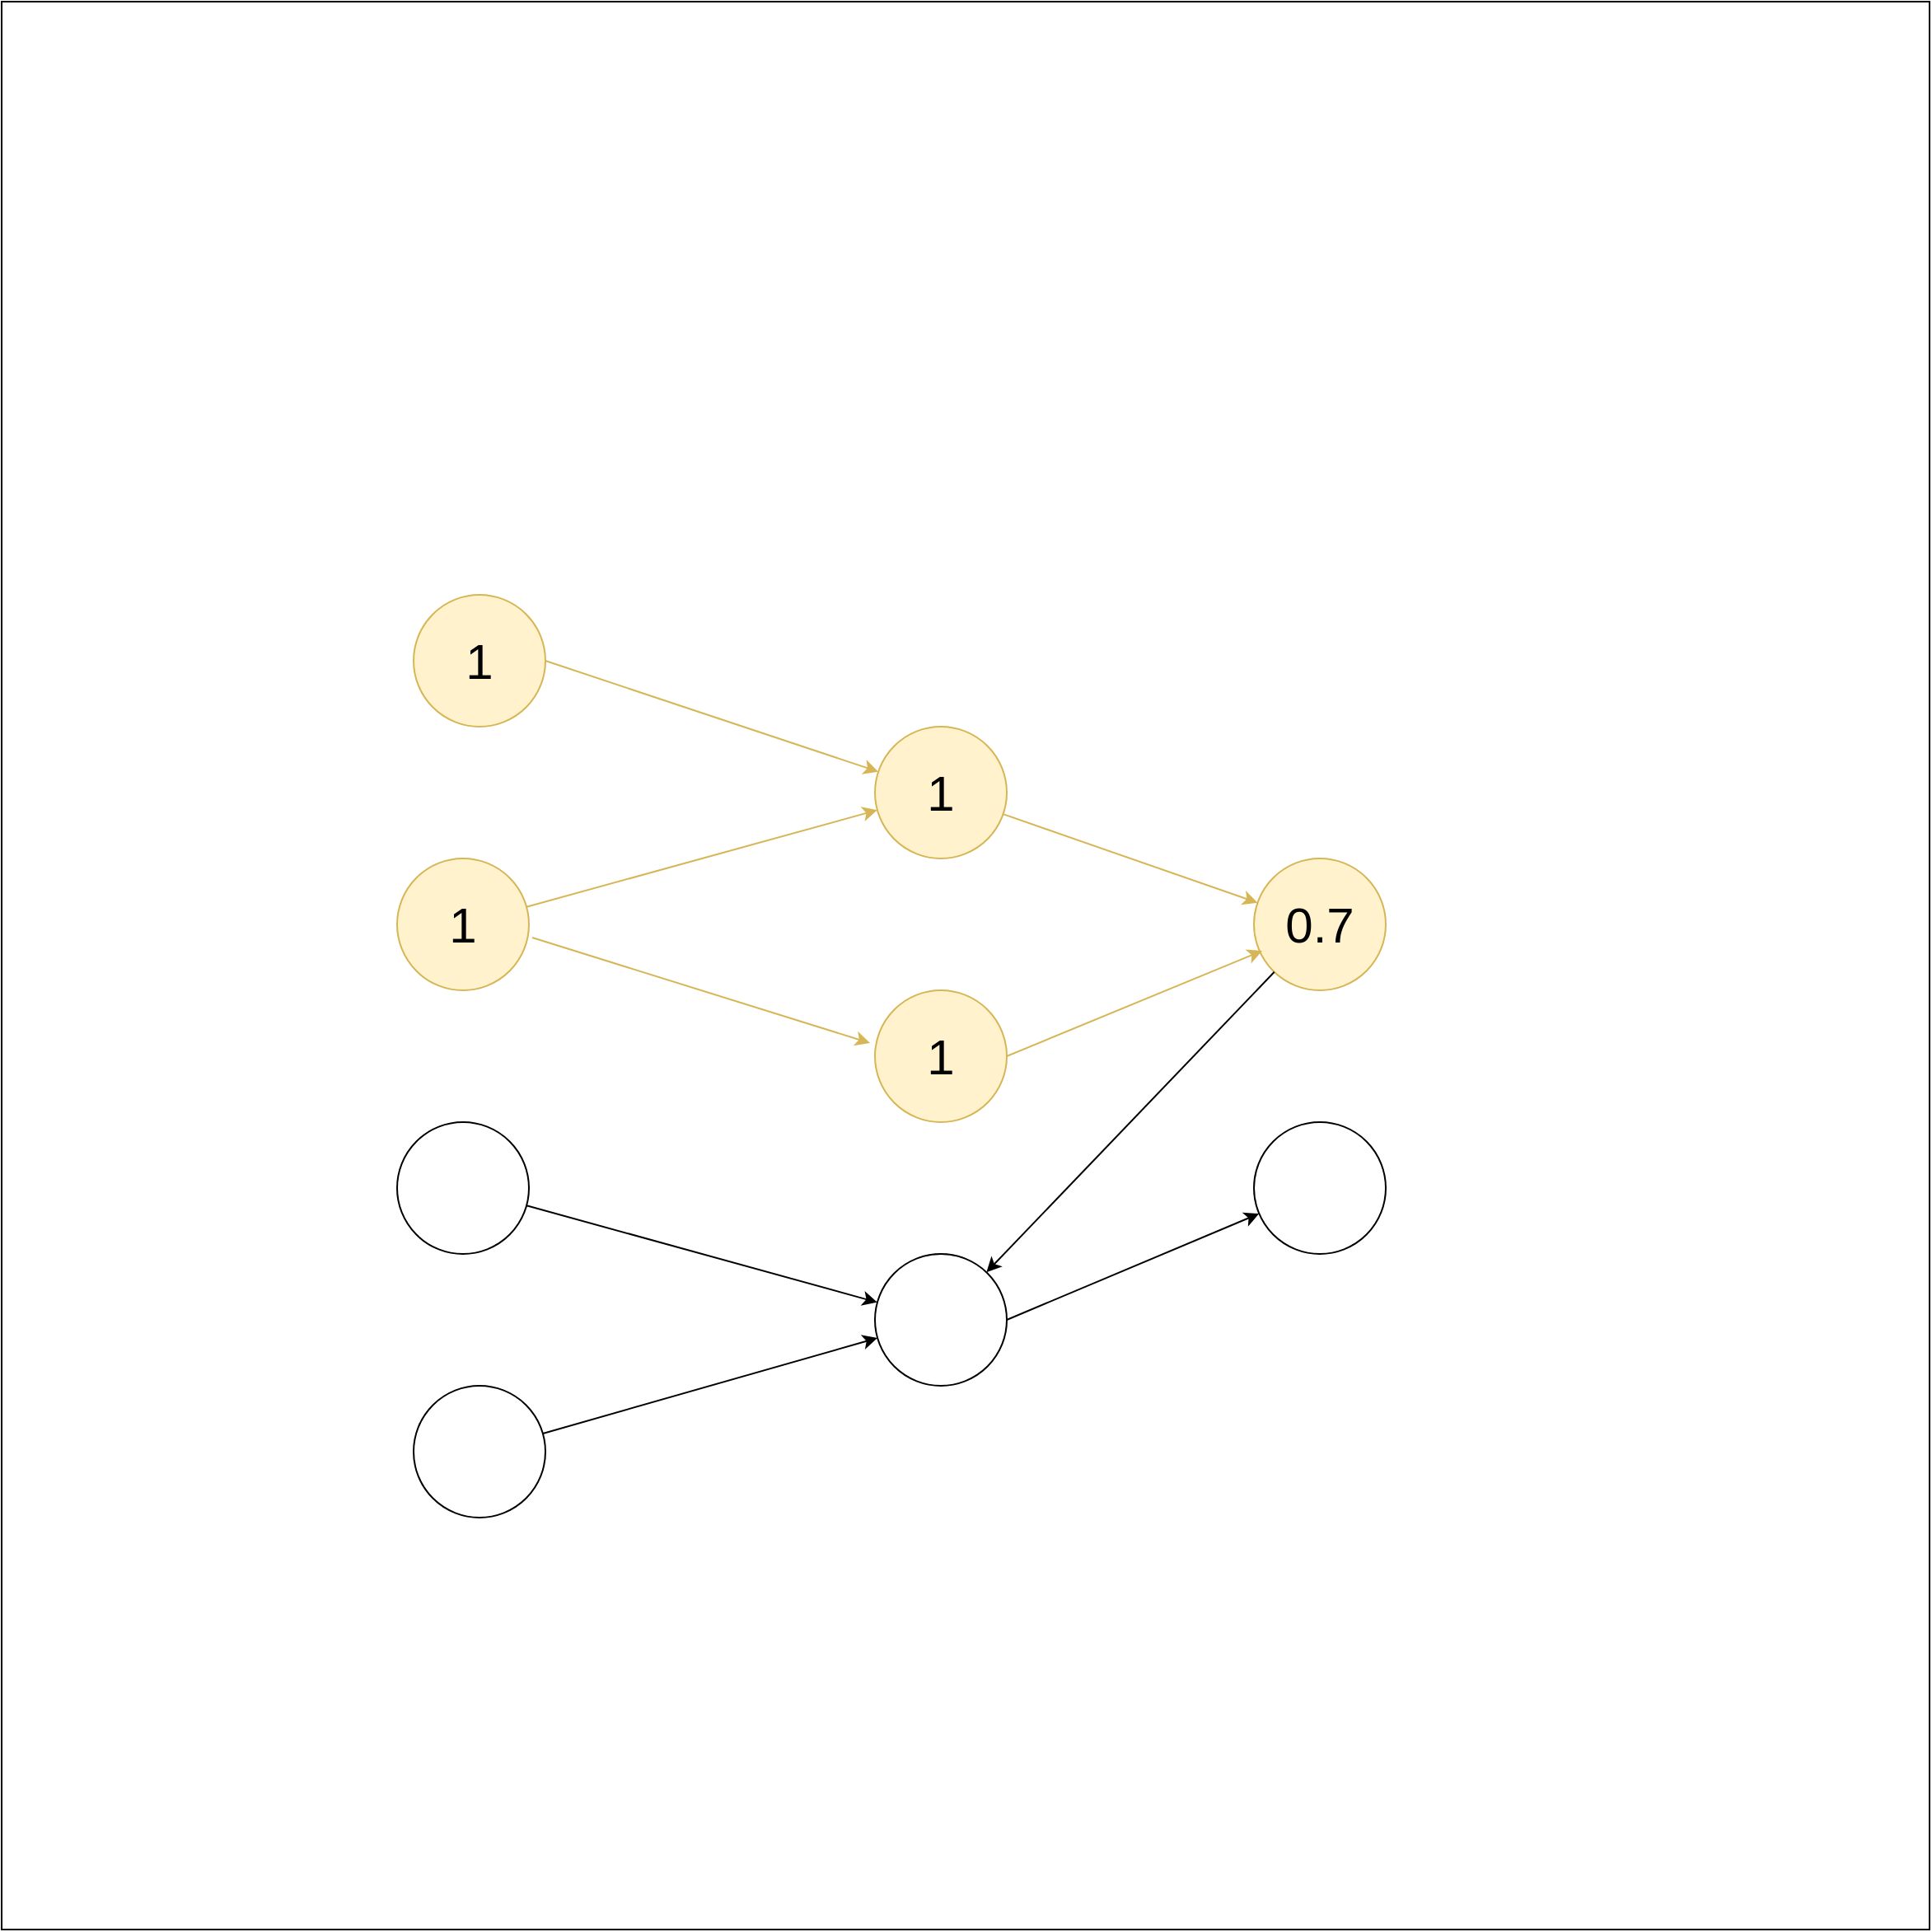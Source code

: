 <mxfile version="20.3.1" type="github">
  <diagram id="6NrG4L8YMdeU4cRq5bKQ" name="Page-1">
    <mxGraphModel dx="2202" dy="1893" grid="1" gridSize="10" guides="1" tooltips="1" connect="1" arrows="1" fold="1" page="1" pageScale="1" pageWidth="850" pageHeight="1100" math="0" shadow="0">
      <root>
        <mxCell id="0" />
        <mxCell id="1" parent="0" />
        <mxCell id="v9xORlZulU85c1xM_5wr-1" value="" style="whiteSpace=wrap;html=1;aspect=fixed;fontSize=30;shadow=0;" parent="1" vertex="1">
          <mxGeometry x="-840" y="-330" width="1170" height="1170" as="geometry" />
        </mxCell>
        <mxCell id="9A4aqB5_fYHDQotbymqq-1" value="1" style="ellipse;whiteSpace=wrap;html=1;aspect=fixed;fontSize=30;fillColor=#fff2cc;strokeColor=#d6b656;" parent="1" vertex="1">
          <mxGeometry x="-590" y="30" width="80" height="80" as="geometry" />
        </mxCell>
        <mxCell id="cI44RAF6GDUkBXrElIy0-2" value="1" style="ellipse;whiteSpace=wrap;html=1;aspect=fixed;fontSize=30;fillColor=#fff2cc;strokeColor=#d6b656;" parent="1" vertex="1">
          <mxGeometry x="-600" y="190" width="80" height="80" as="geometry" />
        </mxCell>
        <mxCell id="cI44RAF6GDUkBXrElIy0-3" value="" style="ellipse;whiteSpace=wrap;html=1;aspect=fixed;fontSize=30;" parent="1" vertex="1">
          <mxGeometry x="-600" y="350" width="80" height="80" as="geometry" />
        </mxCell>
        <mxCell id="cI44RAF6GDUkBXrElIy0-4" value="" style="ellipse;whiteSpace=wrap;html=1;aspect=fixed;fontSize=30;" parent="1" vertex="1">
          <mxGeometry x="-590" y="510" width="80" height="80" as="geometry" />
        </mxCell>
        <mxCell id="cI44RAF6GDUkBXrElIy0-5" value="1" style="ellipse;whiteSpace=wrap;html=1;aspect=fixed;fontSize=30;fillColor=#fff2cc;strokeColor=#d6b656;" parent="1" vertex="1">
          <mxGeometry x="-310" y="110" width="80" height="80" as="geometry" />
        </mxCell>
        <mxCell id="cI44RAF6GDUkBXrElIy0-6" value="1" style="ellipse;whiteSpace=wrap;html=1;aspect=fixed;fontSize=30;fillColor=#fff2cc;strokeColor=#d6b656;" parent="1" vertex="1">
          <mxGeometry x="-310" y="270" width="80" height="80" as="geometry" />
        </mxCell>
        <mxCell id="cI44RAF6GDUkBXrElIy0-7" value="" style="ellipse;whiteSpace=wrap;html=1;aspect=fixed;fontSize=30;" parent="1" vertex="1">
          <mxGeometry x="-310" y="430" width="80" height="80" as="geometry" />
        </mxCell>
        <mxCell id="cI44RAF6GDUkBXrElIy0-8" value="0.7" style="ellipse;whiteSpace=wrap;html=1;aspect=fixed;fontSize=30;fillColor=#fff2cc;strokeColor=#d6b656;" parent="1" vertex="1">
          <mxGeometry x="-80" y="190" width="80" height="80" as="geometry" />
        </mxCell>
        <mxCell id="cI44RAF6GDUkBXrElIy0-9" value="" style="ellipse;whiteSpace=wrap;html=1;aspect=fixed;fontSize=30;" parent="1" vertex="1">
          <mxGeometry x="-80" y="350" width="80" height="80" as="geometry" />
        </mxCell>
        <mxCell id="CRC3c0U19tb7JDUUnIbQ-1" value="" style="endArrow=classic;html=1;rounded=0;exitX=1;exitY=0.5;exitDx=0;exitDy=0;fillColor=#fff2cc;strokeColor=#d6b656;fontSize=25;" parent="1" source="9A4aqB5_fYHDQotbymqq-1" target="cI44RAF6GDUkBXrElIy0-5" edge="1">
          <mxGeometry width="50" height="50" relative="1" as="geometry">
            <mxPoint x="-500" y="70" as="sourcePoint" />
            <mxPoint x="-130" y="320" as="targetPoint" />
            <Array as="points" />
          </mxGeometry>
        </mxCell>
        <mxCell id="CRC3c0U19tb7JDUUnIbQ-2" value="" style="endArrow=classic;html=1;rounded=0;fillColor=#fff2cc;strokeColor=#d6b656;fontSize=25;" parent="1" source="cI44RAF6GDUkBXrElIy0-2" target="cI44RAF6GDUkBXrElIy0-5" edge="1">
          <mxGeometry width="50" height="50" relative="1" as="geometry">
            <mxPoint x="-180" y="370" as="sourcePoint" />
            <mxPoint x="-130" y="320" as="targetPoint" />
          </mxGeometry>
        </mxCell>
        <mxCell id="CRC3c0U19tb7JDUUnIbQ-3" value="" style="endArrow=classic;html=1;rounded=0;exitX=1.025;exitY=0.6;exitDx=0;exitDy=0;exitPerimeter=0;entryX=-0.037;entryY=0.4;entryDx=0;entryDy=0;entryPerimeter=0;fillColor=#fff2cc;strokeColor=#d6b656;fontSize=25;" parent="1" source="cI44RAF6GDUkBXrElIy0-2" target="cI44RAF6GDUkBXrElIy0-6" edge="1">
          <mxGeometry width="50" height="50" relative="1" as="geometry">
            <mxPoint x="-180" y="370" as="sourcePoint" />
            <mxPoint x="-130" y="320" as="targetPoint" />
            <Array as="points" />
          </mxGeometry>
        </mxCell>
        <mxCell id="CRC3c0U19tb7JDUUnIbQ-4" value="" style="endArrow=classic;html=1;rounded=0;exitX=1;exitY=0.5;exitDx=0;exitDy=0;entryX=0.063;entryY=0.7;entryDx=0;entryDy=0;entryPerimeter=0;fillColor=#fff2cc;strokeColor=#d6b656;" parent="1" source="cI44RAF6GDUkBXrElIy0-6" target="cI44RAF6GDUkBXrElIy0-8" edge="1">
          <mxGeometry width="50" height="50" relative="1" as="geometry">
            <mxPoint x="-180" y="370" as="sourcePoint" />
            <mxPoint x="-130" y="320" as="targetPoint" />
          </mxGeometry>
        </mxCell>
        <mxCell id="CRC3c0U19tb7JDUUnIbQ-5" value="" style="endArrow=classic;html=1;rounded=0;fillColor=#fff2cc;strokeColor=#d6b656;" parent="1" source="cI44RAF6GDUkBXrElIy0-5" target="cI44RAF6GDUkBXrElIy0-8" edge="1">
          <mxGeometry width="50" height="50" relative="1" as="geometry">
            <mxPoint x="-180" y="370" as="sourcePoint" />
            <mxPoint x="-130" y="320" as="targetPoint" />
          </mxGeometry>
        </mxCell>
        <mxCell id="CRC3c0U19tb7JDUUnIbQ-6" value="" style="endArrow=classic;html=1;rounded=0;" parent="1" source="cI44RAF6GDUkBXrElIy0-8" target="cI44RAF6GDUkBXrElIy0-7" edge="1">
          <mxGeometry width="50" height="50" relative="1" as="geometry">
            <mxPoint x="-180" y="370" as="sourcePoint" />
            <mxPoint x="-130" y="320" as="targetPoint" />
          </mxGeometry>
        </mxCell>
        <mxCell id="CRC3c0U19tb7JDUUnIbQ-7" value="" style="endArrow=classic;html=1;rounded=0;" parent="1" source="cI44RAF6GDUkBXrElIy0-3" target="cI44RAF6GDUkBXrElIy0-7" edge="1">
          <mxGeometry width="50" height="50" relative="1" as="geometry">
            <mxPoint x="-180" y="370" as="sourcePoint" />
            <mxPoint x="-130" y="320" as="targetPoint" />
          </mxGeometry>
        </mxCell>
        <mxCell id="CRC3c0U19tb7JDUUnIbQ-8" value="" style="endArrow=classic;html=1;rounded=0;" parent="1" source="cI44RAF6GDUkBXrElIy0-4" target="cI44RAF6GDUkBXrElIy0-7" edge="1">
          <mxGeometry width="50" height="50" relative="1" as="geometry">
            <mxPoint x="-180" y="370" as="sourcePoint" />
            <mxPoint x="-130" y="320" as="targetPoint" />
          </mxGeometry>
        </mxCell>
        <mxCell id="CRC3c0U19tb7JDUUnIbQ-9" value="" style="endArrow=classic;html=1;rounded=0;exitX=1;exitY=0.5;exitDx=0;exitDy=0;" parent="1" source="cI44RAF6GDUkBXrElIy0-7" target="cI44RAF6GDUkBXrElIy0-9" edge="1">
          <mxGeometry width="50" height="50" relative="1" as="geometry">
            <mxPoint x="-180" y="370" as="sourcePoint" />
            <mxPoint x="-130" y="320" as="targetPoint" />
          </mxGeometry>
        </mxCell>
      </root>
    </mxGraphModel>
  </diagram>
</mxfile>
